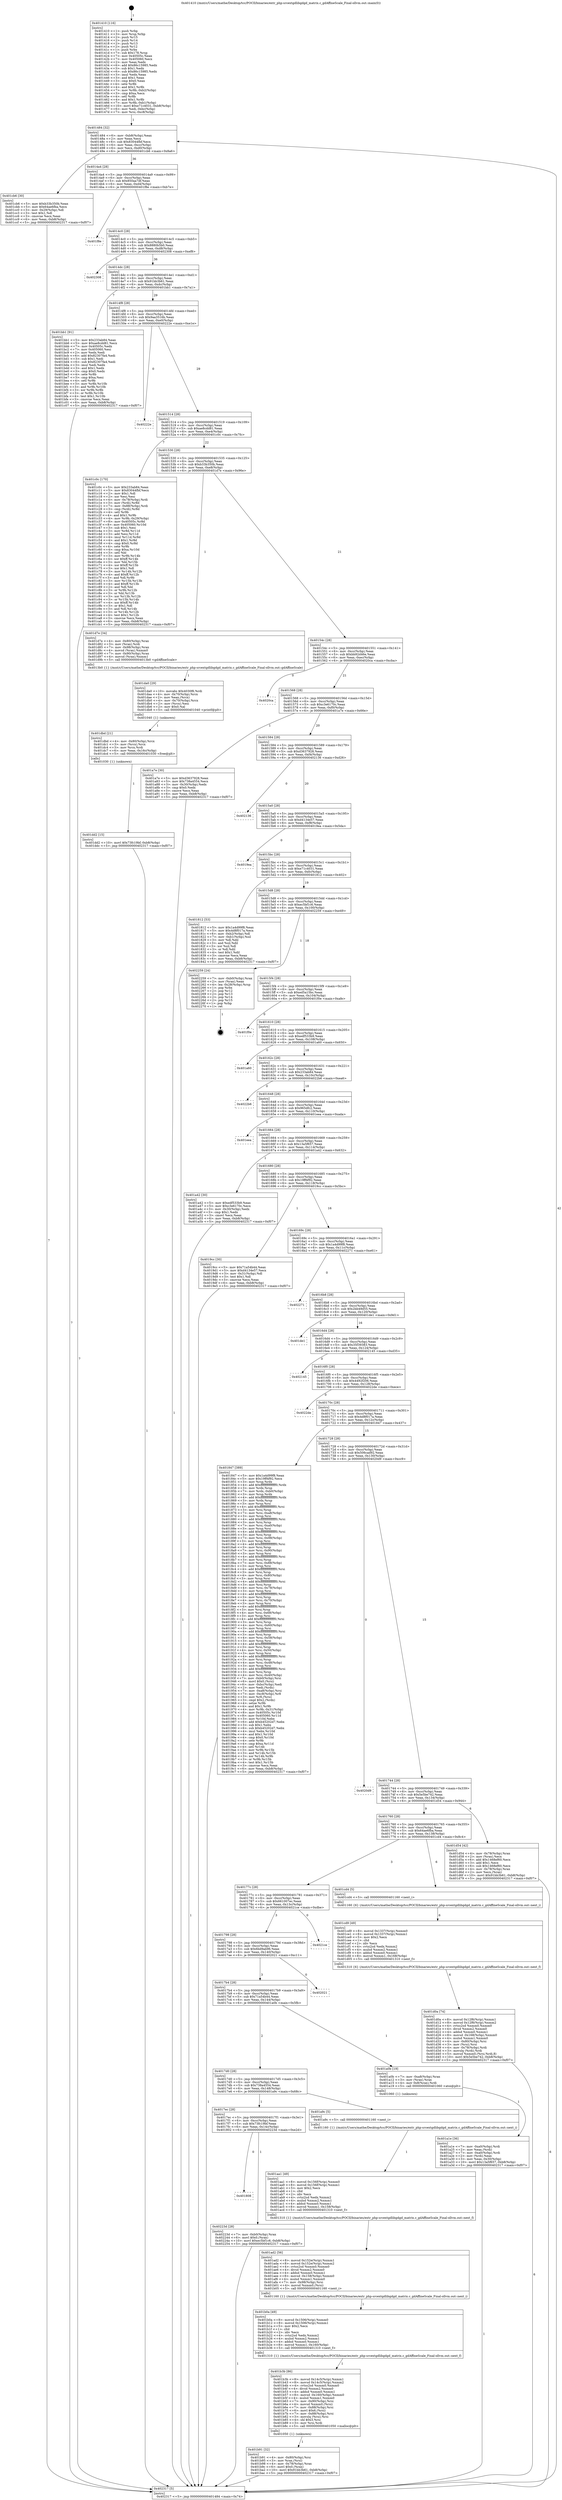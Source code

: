 digraph "0x401410" {
  label = "0x401410 (/mnt/c/Users/mathe/Desktop/tcc/POCII/binaries/extr_php-srcextgdlibgdgd_matrix.c_gdAffineScale_Final-ollvm.out::main(0))"
  labelloc = "t"
  node[shape=record]

  Entry [label="",width=0.3,height=0.3,shape=circle,fillcolor=black,style=filled]
  "0x401484" [label="{
     0x401484 [32]\l
     | [instrs]\l
     &nbsp;&nbsp;0x401484 \<+6\>: mov -0xb8(%rbp),%eax\l
     &nbsp;&nbsp;0x40148a \<+2\>: mov %eax,%ecx\l
     &nbsp;&nbsp;0x40148c \<+6\>: sub $0x83044fbf,%ecx\l
     &nbsp;&nbsp;0x401492 \<+6\>: mov %eax,-0xcc(%rbp)\l
     &nbsp;&nbsp;0x401498 \<+6\>: mov %ecx,-0xd0(%rbp)\l
     &nbsp;&nbsp;0x40149e \<+6\>: je 0000000000401cb6 \<main+0x8a6\>\l
  }"]
  "0x401cb6" [label="{
     0x401cb6 [30]\l
     | [instrs]\l
     &nbsp;&nbsp;0x401cb6 \<+5\>: mov $0xb33b350b,%eax\l
     &nbsp;&nbsp;0x401cbb \<+5\>: mov $0x64ae6fba,%ecx\l
     &nbsp;&nbsp;0x401cc0 \<+3\>: mov -0x29(%rbp),%dl\l
     &nbsp;&nbsp;0x401cc3 \<+3\>: test $0x1,%dl\l
     &nbsp;&nbsp;0x401cc6 \<+3\>: cmovne %ecx,%eax\l
     &nbsp;&nbsp;0x401cc9 \<+6\>: mov %eax,-0xb8(%rbp)\l
     &nbsp;&nbsp;0x401ccf \<+5\>: jmp 0000000000402317 \<main+0xf07\>\l
  }"]
  "0x4014a4" [label="{
     0x4014a4 [28]\l
     | [instrs]\l
     &nbsp;&nbsp;0x4014a4 \<+5\>: jmp 00000000004014a9 \<main+0x99\>\l
     &nbsp;&nbsp;0x4014a9 \<+6\>: mov -0xcc(%rbp),%eax\l
     &nbsp;&nbsp;0x4014af \<+5\>: sub $0x850aa7df,%eax\l
     &nbsp;&nbsp;0x4014b4 \<+6\>: mov %eax,-0xd4(%rbp)\l
     &nbsp;&nbsp;0x4014ba \<+6\>: je 0000000000401f8e \<main+0xb7e\>\l
  }"]
  Exit [label="",width=0.3,height=0.3,shape=circle,fillcolor=black,style=filled,peripheries=2]
  "0x401f8e" [label="{
     0x401f8e\l
  }", style=dashed]
  "0x4014c0" [label="{
     0x4014c0 [28]\l
     | [instrs]\l
     &nbsp;&nbsp;0x4014c0 \<+5\>: jmp 00000000004014c5 \<main+0xb5\>\l
     &nbsp;&nbsp;0x4014c5 \<+6\>: mov -0xcc(%rbp),%eax\l
     &nbsp;&nbsp;0x4014cb \<+5\>: sub $0x8880b5b0,%eax\l
     &nbsp;&nbsp;0x4014d0 \<+6\>: mov %eax,-0xd8(%rbp)\l
     &nbsp;&nbsp;0x4014d6 \<+6\>: je 0000000000402308 \<main+0xef8\>\l
  }"]
  "0x401808" [label="{
     0x401808\l
  }", style=dashed]
  "0x402308" [label="{
     0x402308\l
  }", style=dashed]
  "0x4014dc" [label="{
     0x4014dc [28]\l
     | [instrs]\l
     &nbsp;&nbsp;0x4014dc \<+5\>: jmp 00000000004014e1 \<main+0xd1\>\l
     &nbsp;&nbsp;0x4014e1 \<+6\>: mov -0xcc(%rbp),%eax\l
     &nbsp;&nbsp;0x4014e7 \<+5\>: sub $0x91bb3b61,%eax\l
     &nbsp;&nbsp;0x4014ec \<+6\>: mov %eax,-0xdc(%rbp)\l
     &nbsp;&nbsp;0x4014f2 \<+6\>: je 0000000000401bb1 \<main+0x7a1\>\l
  }"]
  "0x40223d" [label="{
     0x40223d [28]\l
     | [instrs]\l
     &nbsp;&nbsp;0x40223d \<+7\>: mov -0xb0(%rbp),%rax\l
     &nbsp;&nbsp;0x402244 \<+6\>: movl $0x0,(%rax)\l
     &nbsp;&nbsp;0x40224a \<+10\>: movl $0xec5bf1c6,-0xb8(%rbp)\l
     &nbsp;&nbsp;0x402254 \<+5\>: jmp 0000000000402317 \<main+0xf07\>\l
  }"]
  "0x401bb1" [label="{
     0x401bb1 [91]\l
     | [instrs]\l
     &nbsp;&nbsp;0x401bb1 \<+5\>: mov $0x233ab84,%eax\l
     &nbsp;&nbsp;0x401bb6 \<+5\>: mov $0xae8cdd81,%ecx\l
     &nbsp;&nbsp;0x401bbb \<+7\>: mov 0x40505c,%edx\l
     &nbsp;&nbsp;0x401bc2 \<+7\>: mov 0x405060,%esi\l
     &nbsp;&nbsp;0x401bc9 \<+2\>: mov %edx,%edi\l
     &nbsp;&nbsp;0x401bcb \<+6\>: add $0x82307fa4,%edi\l
     &nbsp;&nbsp;0x401bd1 \<+3\>: sub $0x1,%edi\l
     &nbsp;&nbsp;0x401bd4 \<+6\>: sub $0x82307fa4,%edi\l
     &nbsp;&nbsp;0x401bda \<+3\>: imul %edi,%edx\l
     &nbsp;&nbsp;0x401bdd \<+3\>: and $0x1,%edx\l
     &nbsp;&nbsp;0x401be0 \<+3\>: cmp $0x0,%edx\l
     &nbsp;&nbsp;0x401be3 \<+4\>: sete %r8b\l
     &nbsp;&nbsp;0x401be7 \<+3\>: cmp $0xa,%esi\l
     &nbsp;&nbsp;0x401bea \<+4\>: setl %r9b\l
     &nbsp;&nbsp;0x401bee \<+3\>: mov %r8b,%r10b\l
     &nbsp;&nbsp;0x401bf1 \<+3\>: and %r9b,%r10b\l
     &nbsp;&nbsp;0x401bf4 \<+3\>: xor %r9b,%r8b\l
     &nbsp;&nbsp;0x401bf7 \<+3\>: or %r8b,%r10b\l
     &nbsp;&nbsp;0x401bfa \<+4\>: test $0x1,%r10b\l
     &nbsp;&nbsp;0x401bfe \<+3\>: cmovne %ecx,%eax\l
     &nbsp;&nbsp;0x401c01 \<+6\>: mov %eax,-0xb8(%rbp)\l
     &nbsp;&nbsp;0x401c07 \<+5\>: jmp 0000000000402317 \<main+0xf07\>\l
  }"]
  "0x4014f8" [label="{
     0x4014f8 [28]\l
     | [instrs]\l
     &nbsp;&nbsp;0x4014f8 \<+5\>: jmp 00000000004014fd \<main+0xed\>\l
     &nbsp;&nbsp;0x4014fd \<+6\>: mov -0xcc(%rbp),%eax\l
     &nbsp;&nbsp;0x401503 \<+5\>: sub $0x9aa3516b,%eax\l
     &nbsp;&nbsp;0x401508 \<+6\>: mov %eax,-0xe0(%rbp)\l
     &nbsp;&nbsp;0x40150e \<+6\>: je 000000000040222e \<main+0xe1e\>\l
  }"]
  "0x401dd2" [label="{
     0x401dd2 [15]\l
     | [instrs]\l
     &nbsp;&nbsp;0x401dd2 \<+10\>: movl $0x73fc19bf,-0xb8(%rbp)\l
     &nbsp;&nbsp;0x401ddc \<+5\>: jmp 0000000000402317 \<main+0xf07\>\l
  }"]
  "0x40222e" [label="{
     0x40222e\l
  }", style=dashed]
  "0x401514" [label="{
     0x401514 [28]\l
     | [instrs]\l
     &nbsp;&nbsp;0x401514 \<+5\>: jmp 0000000000401519 \<main+0x109\>\l
     &nbsp;&nbsp;0x401519 \<+6\>: mov -0xcc(%rbp),%eax\l
     &nbsp;&nbsp;0x40151f \<+5\>: sub $0xae8cdd81,%eax\l
     &nbsp;&nbsp;0x401524 \<+6\>: mov %eax,-0xe4(%rbp)\l
     &nbsp;&nbsp;0x40152a \<+6\>: je 0000000000401c0c \<main+0x7fc\>\l
  }"]
  "0x401dbd" [label="{
     0x401dbd [21]\l
     | [instrs]\l
     &nbsp;&nbsp;0x401dbd \<+4\>: mov -0x80(%rbp),%rcx\l
     &nbsp;&nbsp;0x401dc1 \<+3\>: mov (%rcx),%rcx\l
     &nbsp;&nbsp;0x401dc4 \<+3\>: mov %rcx,%rdi\l
     &nbsp;&nbsp;0x401dc7 \<+6\>: mov %eax,-0x16c(%rbp)\l
     &nbsp;&nbsp;0x401dcd \<+5\>: call 0000000000401030 \<free@plt\>\l
     | [calls]\l
     &nbsp;&nbsp;0x401030 \{1\} (unknown)\l
  }"]
  "0x401c0c" [label="{
     0x401c0c [170]\l
     | [instrs]\l
     &nbsp;&nbsp;0x401c0c \<+5\>: mov $0x233ab84,%eax\l
     &nbsp;&nbsp;0x401c11 \<+5\>: mov $0x83044fbf,%ecx\l
     &nbsp;&nbsp;0x401c16 \<+2\>: mov $0x1,%dl\l
     &nbsp;&nbsp;0x401c18 \<+2\>: xor %esi,%esi\l
     &nbsp;&nbsp;0x401c1a \<+4\>: mov -0x78(%rbp),%rdi\l
     &nbsp;&nbsp;0x401c1e \<+3\>: mov (%rdi),%r8d\l
     &nbsp;&nbsp;0x401c21 \<+7\>: mov -0x88(%rbp),%rdi\l
     &nbsp;&nbsp;0x401c28 \<+3\>: cmp (%rdi),%r8d\l
     &nbsp;&nbsp;0x401c2b \<+4\>: setl %r9b\l
     &nbsp;&nbsp;0x401c2f \<+4\>: and $0x1,%r9b\l
     &nbsp;&nbsp;0x401c33 \<+4\>: mov %r9b,-0x29(%rbp)\l
     &nbsp;&nbsp;0x401c37 \<+8\>: mov 0x40505c,%r8d\l
     &nbsp;&nbsp;0x401c3f \<+8\>: mov 0x405060,%r10d\l
     &nbsp;&nbsp;0x401c47 \<+3\>: sub $0x1,%esi\l
     &nbsp;&nbsp;0x401c4a \<+3\>: mov %r8d,%r11d\l
     &nbsp;&nbsp;0x401c4d \<+3\>: add %esi,%r11d\l
     &nbsp;&nbsp;0x401c50 \<+4\>: imul %r11d,%r8d\l
     &nbsp;&nbsp;0x401c54 \<+4\>: and $0x1,%r8d\l
     &nbsp;&nbsp;0x401c58 \<+4\>: cmp $0x0,%r8d\l
     &nbsp;&nbsp;0x401c5c \<+4\>: sete %r9b\l
     &nbsp;&nbsp;0x401c60 \<+4\>: cmp $0xa,%r10d\l
     &nbsp;&nbsp;0x401c64 \<+3\>: setl %bl\l
     &nbsp;&nbsp;0x401c67 \<+3\>: mov %r9b,%r14b\l
     &nbsp;&nbsp;0x401c6a \<+4\>: xor $0xff,%r14b\l
     &nbsp;&nbsp;0x401c6e \<+3\>: mov %bl,%r15b\l
     &nbsp;&nbsp;0x401c71 \<+4\>: xor $0xff,%r15b\l
     &nbsp;&nbsp;0x401c75 \<+3\>: xor $0x1,%dl\l
     &nbsp;&nbsp;0x401c78 \<+3\>: mov %r14b,%r12b\l
     &nbsp;&nbsp;0x401c7b \<+4\>: and $0xff,%r12b\l
     &nbsp;&nbsp;0x401c7f \<+3\>: and %dl,%r9b\l
     &nbsp;&nbsp;0x401c82 \<+3\>: mov %r15b,%r13b\l
     &nbsp;&nbsp;0x401c85 \<+4\>: and $0xff,%r13b\l
     &nbsp;&nbsp;0x401c89 \<+2\>: and %dl,%bl\l
     &nbsp;&nbsp;0x401c8b \<+3\>: or %r9b,%r12b\l
     &nbsp;&nbsp;0x401c8e \<+3\>: or %bl,%r13b\l
     &nbsp;&nbsp;0x401c91 \<+3\>: xor %r13b,%r12b\l
     &nbsp;&nbsp;0x401c94 \<+3\>: or %r15b,%r14b\l
     &nbsp;&nbsp;0x401c97 \<+4\>: xor $0xff,%r14b\l
     &nbsp;&nbsp;0x401c9b \<+3\>: or $0x1,%dl\l
     &nbsp;&nbsp;0x401c9e \<+3\>: and %dl,%r14b\l
     &nbsp;&nbsp;0x401ca1 \<+3\>: or %r14b,%r12b\l
     &nbsp;&nbsp;0x401ca4 \<+4\>: test $0x1,%r12b\l
     &nbsp;&nbsp;0x401ca8 \<+3\>: cmovne %ecx,%eax\l
     &nbsp;&nbsp;0x401cab \<+6\>: mov %eax,-0xb8(%rbp)\l
     &nbsp;&nbsp;0x401cb1 \<+5\>: jmp 0000000000402317 \<main+0xf07\>\l
  }"]
  "0x401530" [label="{
     0x401530 [28]\l
     | [instrs]\l
     &nbsp;&nbsp;0x401530 \<+5\>: jmp 0000000000401535 \<main+0x125\>\l
     &nbsp;&nbsp;0x401535 \<+6\>: mov -0xcc(%rbp),%eax\l
     &nbsp;&nbsp;0x40153b \<+5\>: sub $0xb33b350b,%eax\l
     &nbsp;&nbsp;0x401540 \<+6\>: mov %eax,-0xe8(%rbp)\l
     &nbsp;&nbsp;0x401546 \<+6\>: je 0000000000401d7e \<main+0x96e\>\l
  }"]
  "0x401da0" [label="{
     0x401da0 [29]\l
     | [instrs]\l
     &nbsp;&nbsp;0x401da0 \<+10\>: movabs $0x4030f6,%rdi\l
     &nbsp;&nbsp;0x401daa \<+4\>: mov -0x70(%rbp),%rcx\l
     &nbsp;&nbsp;0x401dae \<+2\>: mov %eax,(%rcx)\l
     &nbsp;&nbsp;0x401db0 \<+4\>: mov -0x70(%rbp),%rcx\l
     &nbsp;&nbsp;0x401db4 \<+2\>: mov (%rcx),%esi\l
     &nbsp;&nbsp;0x401db6 \<+2\>: mov $0x0,%al\l
     &nbsp;&nbsp;0x401db8 \<+5\>: call 0000000000401040 \<printf@plt\>\l
     | [calls]\l
     &nbsp;&nbsp;0x401040 \{1\} (unknown)\l
  }"]
  "0x401d7e" [label="{
     0x401d7e [34]\l
     | [instrs]\l
     &nbsp;&nbsp;0x401d7e \<+4\>: mov -0x80(%rbp),%rax\l
     &nbsp;&nbsp;0x401d82 \<+3\>: mov (%rax),%rdi\l
     &nbsp;&nbsp;0x401d85 \<+7\>: mov -0x98(%rbp),%rax\l
     &nbsp;&nbsp;0x401d8c \<+4\>: movsd (%rax),%xmm0\l
     &nbsp;&nbsp;0x401d90 \<+7\>: mov -0x90(%rbp),%rax\l
     &nbsp;&nbsp;0x401d97 \<+4\>: movsd (%rax),%xmm1\l
     &nbsp;&nbsp;0x401d9b \<+5\>: call 00000000004013b0 \<gdAffineScale\>\l
     | [calls]\l
     &nbsp;&nbsp;0x4013b0 \{1\} (/mnt/c/Users/mathe/Desktop/tcc/POCII/binaries/extr_php-srcextgdlibgdgd_matrix.c_gdAffineScale_Final-ollvm.out::gdAffineScale)\l
  }"]
  "0x40154c" [label="{
     0x40154c [28]\l
     | [instrs]\l
     &nbsp;&nbsp;0x40154c \<+5\>: jmp 0000000000401551 \<main+0x141\>\l
     &nbsp;&nbsp;0x401551 \<+6\>: mov -0xcc(%rbp),%eax\l
     &nbsp;&nbsp;0x401557 \<+5\>: sub $0xbb92d46e,%eax\l
     &nbsp;&nbsp;0x40155c \<+6\>: mov %eax,-0xec(%rbp)\l
     &nbsp;&nbsp;0x401562 \<+6\>: je 00000000004020ca \<main+0xcba\>\l
  }"]
  "0x401d0a" [label="{
     0x401d0a [74]\l
     | [instrs]\l
     &nbsp;&nbsp;0x401d0a \<+8\>: movsd 0x12f6(%rip),%xmm1\l
     &nbsp;&nbsp;0x401d12 \<+8\>: movsd 0x12f6(%rip),%xmm2\l
     &nbsp;&nbsp;0x401d1a \<+4\>: cvtss2sd %xmm0,%xmm0\l
     &nbsp;&nbsp;0x401d1e \<+4\>: divsd %xmm2,%xmm0\l
     &nbsp;&nbsp;0x401d22 \<+4\>: addsd %xmm0,%xmm1\l
     &nbsp;&nbsp;0x401d26 \<+8\>: movsd -0x168(%rbp),%xmm0\l
     &nbsp;&nbsp;0x401d2e \<+4\>: mulsd %xmm1,%xmm0\l
     &nbsp;&nbsp;0x401d32 \<+4\>: mov -0x80(%rbp),%rsi\l
     &nbsp;&nbsp;0x401d36 \<+3\>: mov (%rsi),%rsi\l
     &nbsp;&nbsp;0x401d39 \<+4\>: mov -0x78(%rbp),%rdi\l
     &nbsp;&nbsp;0x401d3d \<+3\>: movslq (%rdi),%rdi\l
     &nbsp;&nbsp;0x401d40 \<+5\>: movsd %xmm0,(%rsi,%rdi,8)\l
     &nbsp;&nbsp;0x401d45 \<+10\>: movl $0x5e5be742,-0xb8(%rbp)\l
     &nbsp;&nbsp;0x401d4f \<+5\>: jmp 0000000000402317 \<main+0xf07\>\l
  }"]
  "0x4020ca" [label="{
     0x4020ca\l
  }", style=dashed]
  "0x401568" [label="{
     0x401568 [28]\l
     | [instrs]\l
     &nbsp;&nbsp;0x401568 \<+5\>: jmp 000000000040156d \<main+0x15d\>\l
     &nbsp;&nbsp;0x40156d \<+6\>: mov -0xcc(%rbp),%eax\l
     &nbsp;&nbsp;0x401573 \<+5\>: sub $0xc3e6170c,%eax\l
     &nbsp;&nbsp;0x401578 \<+6\>: mov %eax,-0xf0(%rbp)\l
     &nbsp;&nbsp;0x40157e \<+6\>: je 0000000000401a7e \<main+0x66e\>\l
  }"]
  "0x401cd9" [label="{
     0x401cd9 [49]\l
     | [instrs]\l
     &nbsp;&nbsp;0x401cd9 \<+8\>: movsd 0x1337(%rip),%xmm0\l
     &nbsp;&nbsp;0x401ce1 \<+8\>: movsd 0x1337(%rip),%xmm1\l
     &nbsp;&nbsp;0x401ce9 \<+5\>: mov $0x2,%ecx\l
     &nbsp;&nbsp;0x401cee \<+1\>: cltd\l
     &nbsp;&nbsp;0x401cef \<+2\>: idiv %ecx\l
     &nbsp;&nbsp;0x401cf1 \<+4\>: cvtsi2sd %edx,%xmm2\l
     &nbsp;&nbsp;0x401cf5 \<+4\>: mulsd %xmm2,%xmm1\l
     &nbsp;&nbsp;0x401cf9 \<+4\>: addsd %xmm0,%xmm1\l
     &nbsp;&nbsp;0x401cfd \<+8\>: movsd %xmm1,-0x168(%rbp)\l
     &nbsp;&nbsp;0x401d05 \<+5\>: call 0000000000401310 \<next_f\>\l
     | [calls]\l
     &nbsp;&nbsp;0x401310 \{6\} (/mnt/c/Users/mathe/Desktop/tcc/POCII/binaries/extr_php-srcextgdlibgdgd_matrix.c_gdAffineScale_Final-ollvm.out::next_f)\l
  }"]
  "0x401a7e" [label="{
     0x401a7e [30]\l
     | [instrs]\l
     &nbsp;&nbsp;0x401a7e \<+5\>: mov $0xd3637928,%eax\l
     &nbsp;&nbsp;0x401a83 \<+5\>: mov $0x738a4554,%ecx\l
     &nbsp;&nbsp;0x401a88 \<+3\>: mov -0x30(%rbp),%edx\l
     &nbsp;&nbsp;0x401a8b \<+3\>: cmp $0x0,%edx\l
     &nbsp;&nbsp;0x401a8e \<+3\>: cmove %ecx,%eax\l
     &nbsp;&nbsp;0x401a91 \<+6\>: mov %eax,-0xb8(%rbp)\l
     &nbsp;&nbsp;0x401a97 \<+5\>: jmp 0000000000402317 \<main+0xf07\>\l
  }"]
  "0x401584" [label="{
     0x401584 [28]\l
     | [instrs]\l
     &nbsp;&nbsp;0x401584 \<+5\>: jmp 0000000000401589 \<main+0x179\>\l
     &nbsp;&nbsp;0x401589 \<+6\>: mov -0xcc(%rbp),%eax\l
     &nbsp;&nbsp;0x40158f \<+5\>: sub $0xd3637928,%eax\l
     &nbsp;&nbsp;0x401594 \<+6\>: mov %eax,-0xf4(%rbp)\l
     &nbsp;&nbsp;0x40159a \<+6\>: je 0000000000402136 \<main+0xd26\>\l
  }"]
  "0x401b91" [label="{
     0x401b91 [32]\l
     | [instrs]\l
     &nbsp;&nbsp;0x401b91 \<+4\>: mov -0x80(%rbp),%rsi\l
     &nbsp;&nbsp;0x401b95 \<+3\>: mov %rax,(%rsi)\l
     &nbsp;&nbsp;0x401b98 \<+4\>: mov -0x78(%rbp),%rax\l
     &nbsp;&nbsp;0x401b9c \<+6\>: movl $0x0,(%rax)\l
     &nbsp;&nbsp;0x401ba2 \<+10\>: movl $0x91bb3b61,-0xb8(%rbp)\l
     &nbsp;&nbsp;0x401bac \<+5\>: jmp 0000000000402317 \<main+0xf07\>\l
  }"]
  "0x402136" [label="{
     0x402136\l
  }", style=dashed]
  "0x4015a0" [label="{
     0x4015a0 [28]\l
     | [instrs]\l
     &nbsp;&nbsp;0x4015a0 \<+5\>: jmp 00000000004015a5 \<main+0x195\>\l
     &nbsp;&nbsp;0x4015a5 \<+6\>: mov -0xcc(%rbp),%eax\l
     &nbsp;&nbsp;0x4015ab \<+5\>: sub $0xd4134e57,%eax\l
     &nbsp;&nbsp;0x4015b0 \<+6\>: mov %eax,-0xf8(%rbp)\l
     &nbsp;&nbsp;0x4015b6 \<+6\>: je 00000000004019ea \<main+0x5da\>\l
  }"]
  "0x401b3b" [label="{
     0x401b3b [86]\l
     | [instrs]\l
     &nbsp;&nbsp;0x401b3b \<+8\>: movsd 0x14c5(%rip),%xmm1\l
     &nbsp;&nbsp;0x401b43 \<+8\>: movsd 0x14c5(%rip),%xmm2\l
     &nbsp;&nbsp;0x401b4b \<+4\>: cvtss2sd %xmm0,%xmm0\l
     &nbsp;&nbsp;0x401b4f \<+4\>: divsd %xmm2,%xmm0\l
     &nbsp;&nbsp;0x401b53 \<+4\>: addsd %xmm0,%xmm1\l
     &nbsp;&nbsp;0x401b57 \<+8\>: movsd -0x160(%rbp),%xmm0\l
     &nbsp;&nbsp;0x401b5f \<+4\>: mulsd %xmm1,%xmm0\l
     &nbsp;&nbsp;0x401b63 \<+7\>: mov -0x90(%rbp),%rsi\l
     &nbsp;&nbsp;0x401b6a \<+4\>: movsd %xmm0,(%rsi)\l
     &nbsp;&nbsp;0x401b6e \<+7\>: mov -0x88(%rbp),%rsi\l
     &nbsp;&nbsp;0x401b75 \<+6\>: movl $0x6,(%rsi)\l
     &nbsp;&nbsp;0x401b7b \<+7\>: mov -0x88(%rbp),%rsi\l
     &nbsp;&nbsp;0x401b82 \<+3\>: movslq (%rsi),%rsi\l
     &nbsp;&nbsp;0x401b85 \<+4\>: shl $0x3,%rsi\l
     &nbsp;&nbsp;0x401b89 \<+3\>: mov %rsi,%rdi\l
     &nbsp;&nbsp;0x401b8c \<+5\>: call 0000000000401050 \<malloc@plt\>\l
     | [calls]\l
     &nbsp;&nbsp;0x401050 \{1\} (unknown)\l
  }"]
  "0x4019ea" [label="{
     0x4019ea\l
  }", style=dashed]
  "0x4015bc" [label="{
     0x4015bc [28]\l
     | [instrs]\l
     &nbsp;&nbsp;0x4015bc \<+5\>: jmp 00000000004015c1 \<main+0x1b1\>\l
     &nbsp;&nbsp;0x4015c1 \<+6\>: mov -0xcc(%rbp),%eax\l
     &nbsp;&nbsp;0x4015c7 \<+5\>: sub $0xe71c4031,%eax\l
     &nbsp;&nbsp;0x4015cc \<+6\>: mov %eax,-0xfc(%rbp)\l
     &nbsp;&nbsp;0x4015d2 \<+6\>: je 0000000000401812 \<main+0x402\>\l
  }"]
  "0x401b0a" [label="{
     0x401b0a [49]\l
     | [instrs]\l
     &nbsp;&nbsp;0x401b0a \<+8\>: movsd 0x1506(%rip),%xmm0\l
     &nbsp;&nbsp;0x401b12 \<+8\>: movsd 0x1506(%rip),%xmm1\l
     &nbsp;&nbsp;0x401b1a \<+5\>: mov $0x2,%ecx\l
     &nbsp;&nbsp;0x401b1f \<+1\>: cltd\l
     &nbsp;&nbsp;0x401b20 \<+2\>: idiv %ecx\l
     &nbsp;&nbsp;0x401b22 \<+4\>: cvtsi2sd %edx,%xmm2\l
     &nbsp;&nbsp;0x401b26 \<+4\>: mulsd %xmm2,%xmm1\l
     &nbsp;&nbsp;0x401b2a \<+4\>: addsd %xmm0,%xmm1\l
     &nbsp;&nbsp;0x401b2e \<+8\>: movsd %xmm1,-0x160(%rbp)\l
     &nbsp;&nbsp;0x401b36 \<+5\>: call 0000000000401310 \<next_f\>\l
     | [calls]\l
     &nbsp;&nbsp;0x401310 \{1\} (/mnt/c/Users/mathe/Desktop/tcc/POCII/binaries/extr_php-srcextgdlibgdgd_matrix.c_gdAffineScale_Final-ollvm.out::next_f)\l
  }"]
  "0x401812" [label="{
     0x401812 [53]\l
     | [instrs]\l
     &nbsp;&nbsp;0x401812 \<+5\>: mov $0x1a4d99f8,%eax\l
     &nbsp;&nbsp;0x401817 \<+5\>: mov $0x4d8f017a,%ecx\l
     &nbsp;&nbsp;0x40181c \<+6\>: mov -0xb2(%rbp),%dl\l
     &nbsp;&nbsp;0x401822 \<+7\>: mov -0xb1(%rbp),%sil\l
     &nbsp;&nbsp;0x401829 \<+3\>: mov %dl,%dil\l
     &nbsp;&nbsp;0x40182c \<+3\>: and %sil,%dil\l
     &nbsp;&nbsp;0x40182f \<+3\>: xor %sil,%dl\l
     &nbsp;&nbsp;0x401832 \<+3\>: or %dl,%dil\l
     &nbsp;&nbsp;0x401835 \<+4\>: test $0x1,%dil\l
     &nbsp;&nbsp;0x401839 \<+3\>: cmovne %ecx,%eax\l
     &nbsp;&nbsp;0x40183c \<+6\>: mov %eax,-0xb8(%rbp)\l
     &nbsp;&nbsp;0x401842 \<+5\>: jmp 0000000000402317 \<main+0xf07\>\l
  }"]
  "0x4015d8" [label="{
     0x4015d8 [28]\l
     | [instrs]\l
     &nbsp;&nbsp;0x4015d8 \<+5\>: jmp 00000000004015dd \<main+0x1cd\>\l
     &nbsp;&nbsp;0x4015dd \<+6\>: mov -0xcc(%rbp),%eax\l
     &nbsp;&nbsp;0x4015e3 \<+5\>: sub $0xec5bf1c6,%eax\l
     &nbsp;&nbsp;0x4015e8 \<+6\>: mov %eax,-0x100(%rbp)\l
     &nbsp;&nbsp;0x4015ee \<+6\>: je 0000000000402259 \<main+0xe49\>\l
  }"]
  "0x402317" [label="{
     0x402317 [5]\l
     | [instrs]\l
     &nbsp;&nbsp;0x402317 \<+5\>: jmp 0000000000401484 \<main+0x74\>\l
  }"]
  "0x401410" [label="{
     0x401410 [116]\l
     | [instrs]\l
     &nbsp;&nbsp;0x401410 \<+1\>: push %rbp\l
     &nbsp;&nbsp;0x401411 \<+3\>: mov %rsp,%rbp\l
     &nbsp;&nbsp;0x401414 \<+2\>: push %r15\l
     &nbsp;&nbsp;0x401416 \<+2\>: push %r14\l
     &nbsp;&nbsp;0x401418 \<+2\>: push %r13\l
     &nbsp;&nbsp;0x40141a \<+2\>: push %r12\l
     &nbsp;&nbsp;0x40141c \<+1\>: push %rbx\l
     &nbsp;&nbsp;0x40141d \<+7\>: sub $0x178,%rsp\l
     &nbsp;&nbsp;0x401424 \<+7\>: mov 0x40505c,%eax\l
     &nbsp;&nbsp;0x40142b \<+7\>: mov 0x405060,%ecx\l
     &nbsp;&nbsp;0x401432 \<+2\>: mov %eax,%edx\l
     &nbsp;&nbsp;0x401434 \<+6\>: add $0x86c15985,%edx\l
     &nbsp;&nbsp;0x40143a \<+3\>: sub $0x1,%edx\l
     &nbsp;&nbsp;0x40143d \<+6\>: sub $0x86c15985,%edx\l
     &nbsp;&nbsp;0x401443 \<+3\>: imul %edx,%eax\l
     &nbsp;&nbsp;0x401446 \<+3\>: and $0x1,%eax\l
     &nbsp;&nbsp;0x401449 \<+3\>: cmp $0x0,%eax\l
     &nbsp;&nbsp;0x40144c \<+4\>: sete %r8b\l
     &nbsp;&nbsp;0x401450 \<+4\>: and $0x1,%r8b\l
     &nbsp;&nbsp;0x401454 \<+7\>: mov %r8b,-0xb2(%rbp)\l
     &nbsp;&nbsp;0x40145b \<+3\>: cmp $0xa,%ecx\l
     &nbsp;&nbsp;0x40145e \<+4\>: setl %r8b\l
     &nbsp;&nbsp;0x401462 \<+4\>: and $0x1,%r8b\l
     &nbsp;&nbsp;0x401466 \<+7\>: mov %r8b,-0xb1(%rbp)\l
     &nbsp;&nbsp;0x40146d \<+10\>: movl $0xe71c4031,-0xb8(%rbp)\l
     &nbsp;&nbsp;0x401477 \<+6\>: mov %edi,-0xbc(%rbp)\l
     &nbsp;&nbsp;0x40147d \<+7\>: mov %rsi,-0xc8(%rbp)\l
  }"]
  "0x401ad2" [label="{
     0x401ad2 [56]\l
     | [instrs]\l
     &nbsp;&nbsp;0x401ad2 \<+8\>: movsd 0x152e(%rip),%xmm1\l
     &nbsp;&nbsp;0x401ada \<+8\>: movsd 0x152e(%rip),%xmm2\l
     &nbsp;&nbsp;0x401ae2 \<+4\>: cvtss2sd %xmm0,%xmm0\l
     &nbsp;&nbsp;0x401ae6 \<+4\>: divsd %xmm2,%xmm0\l
     &nbsp;&nbsp;0x401aea \<+4\>: addsd %xmm0,%xmm1\l
     &nbsp;&nbsp;0x401aee \<+8\>: movsd -0x158(%rbp),%xmm0\l
     &nbsp;&nbsp;0x401af6 \<+4\>: mulsd %xmm1,%xmm0\l
     &nbsp;&nbsp;0x401afa \<+7\>: mov -0x98(%rbp),%rsi\l
     &nbsp;&nbsp;0x401b01 \<+4\>: movsd %xmm0,(%rsi)\l
     &nbsp;&nbsp;0x401b05 \<+5\>: call 0000000000401160 \<next_i\>\l
     | [calls]\l
     &nbsp;&nbsp;0x401160 \{1\} (/mnt/c/Users/mathe/Desktop/tcc/POCII/binaries/extr_php-srcextgdlibgdgd_matrix.c_gdAffineScale_Final-ollvm.out::next_i)\l
  }"]
  "0x402259" [label="{
     0x402259 [24]\l
     | [instrs]\l
     &nbsp;&nbsp;0x402259 \<+7\>: mov -0xb0(%rbp),%rax\l
     &nbsp;&nbsp;0x402260 \<+2\>: mov (%rax),%eax\l
     &nbsp;&nbsp;0x402262 \<+4\>: lea -0x28(%rbp),%rsp\l
     &nbsp;&nbsp;0x402266 \<+1\>: pop %rbx\l
     &nbsp;&nbsp;0x402267 \<+2\>: pop %r12\l
     &nbsp;&nbsp;0x402269 \<+2\>: pop %r13\l
     &nbsp;&nbsp;0x40226b \<+2\>: pop %r14\l
     &nbsp;&nbsp;0x40226d \<+2\>: pop %r15\l
     &nbsp;&nbsp;0x40226f \<+1\>: pop %rbp\l
     &nbsp;&nbsp;0x402270 \<+1\>: ret\l
  }"]
  "0x4015f4" [label="{
     0x4015f4 [28]\l
     | [instrs]\l
     &nbsp;&nbsp;0x4015f4 \<+5\>: jmp 00000000004015f9 \<main+0x1e9\>\l
     &nbsp;&nbsp;0x4015f9 \<+6\>: mov -0xcc(%rbp),%eax\l
     &nbsp;&nbsp;0x4015ff \<+5\>: sub $0xed5a15bc,%eax\l
     &nbsp;&nbsp;0x401604 \<+6\>: mov %eax,-0x104(%rbp)\l
     &nbsp;&nbsp;0x40160a \<+6\>: je 0000000000401f0e \<main+0xafe\>\l
  }"]
  "0x401aa1" [label="{
     0x401aa1 [49]\l
     | [instrs]\l
     &nbsp;&nbsp;0x401aa1 \<+8\>: movsd 0x156f(%rip),%xmm0\l
     &nbsp;&nbsp;0x401aa9 \<+8\>: movsd 0x156f(%rip),%xmm1\l
     &nbsp;&nbsp;0x401ab1 \<+5\>: mov $0x2,%ecx\l
     &nbsp;&nbsp;0x401ab6 \<+1\>: cltd\l
     &nbsp;&nbsp;0x401ab7 \<+2\>: idiv %ecx\l
     &nbsp;&nbsp;0x401ab9 \<+4\>: cvtsi2sd %edx,%xmm2\l
     &nbsp;&nbsp;0x401abd \<+4\>: mulsd %xmm2,%xmm1\l
     &nbsp;&nbsp;0x401ac1 \<+4\>: addsd %xmm0,%xmm1\l
     &nbsp;&nbsp;0x401ac5 \<+8\>: movsd %xmm1,-0x158(%rbp)\l
     &nbsp;&nbsp;0x401acd \<+5\>: call 0000000000401310 \<next_f\>\l
     | [calls]\l
     &nbsp;&nbsp;0x401310 \{1\} (/mnt/c/Users/mathe/Desktop/tcc/POCII/binaries/extr_php-srcextgdlibgdgd_matrix.c_gdAffineScale_Final-ollvm.out::next_f)\l
  }"]
  "0x401f0e" [label="{
     0x401f0e\l
  }", style=dashed]
  "0x401610" [label="{
     0x401610 [28]\l
     | [instrs]\l
     &nbsp;&nbsp;0x401610 \<+5\>: jmp 0000000000401615 \<main+0x205\>\l
     &nbsp;&nbsp;0x401615 \<+6\>: mov -0xcc(%rbp),%eax\l
     &nbsp;&nbsp;0x40161b \<+5\>: sub $0xedf533b9,%eax\l
     &nbsp;&nbsp;0x401620 \<+6\>: mov %eax,-0x108(%rbp)\l
     &nbsp;&nbsp;0x401626 \<+6\>: je 0000000000401a60 \<main+0x650\>\l
  }"]
  "0x4017ec" [label="{
     0x4017ec [28]\l
     | [instrs]\l
     &nbsp;&nbsp;0x4017ec \<+5\>: jmp 00000000004017f1 \<main+0x3e1\>\l
     &nbsp;&nbsp;0x4017f1 \<+6\>: mov -0xcc(%rbp),%eax\l
     &nbsp;&nbsp;0x4017f7 \<+5\>: sub $0x73fc19bf,%eax\l
     &nbsp;&nbsp;0x4017fc \<+6\>: mov %eax,-0x14c(%rbp)\l
     &nbsp;&nbsp;0x401802 \<+6\>: je 000000000040223d \<main+0xe2d\>\l
  }"]
  "0x401a60" [label="{
     0x401a60\l
  }", style=dashed]
  "0x40162c" [label="{
     0x40162c [28]\l
     | [instrs]\l
     &nbsp;&nbsp;0x40162c \<+5\>: jmp 0000000000401631 \<main+0x221\>\l
     &nbsp;&nbsp;0x401631 \<+6\>: mov -0xcc(%rbp),%eax\l
     &nbsp;&nbsp;0x401637 \<+5\>: sub $0x233ab84,%eax\l
     &nbsp;&nbsp;0x40163c \<+6\>: mov %eax,-0x10c(%rbp)\l
     &nbsp;&nbsp;0x401642 \<+6\>: je 00000000004022b6 \<main+0xea6\>\l
  }"]
  "0x401a9c" [label="{
     0x401a9c [5]\l
     | [instrs]\l
     &nbsp;&nbsp;0x401a9c \<+5\>: call 0000000000401160 \<next_i\>\l
     | [calls]\l
     &nbsp;&nbsp;0x401160 \{1\} (/mnt/c/Users/mathe/Desktop/tcc/POCII/binaries/extr_php-srcextgdlibgdgd_matrix.c_gdAffineScale_Final-ollvm.out::next_i)\l
  }"]
  "0x4022b6" [label="{
     0x4022b6\l
  }", style=dashed]
  "0x401648" [label="{
     0x401648 [28]\l
     | [instrs]\l
     &nbsp;&nbsp;0x401648 \<+5\>: jmp 000000000040164d \<main+0x23d\>\l
     &nbsp;&nbsp;0x40164d \<+6\>: mov -0xcc(%rbp),%eax\l
     &nbsp;&nbsp;0x401653 \<+5\>: sub $0x965dfc2,%eax\l
     &nbsp;&nbsp;0x401658 \<+6\>: mov %eax,-0x110(%rbp)\l
     &nbsp;&nbsp;0x40165e \<+6\>: je 0000000000401eea \<main+0xada\>\l
  }"]
  "0x401a1e" [label="{
     0x401a1e [36]\l
     | [instrs]\l
     &nbsp;&nbsp;0x401a1e \<+7\>: mov -0xa0(%rbp),%rdi\l
     &nbsp;&nbsp;0x401a25 \<+2\>: mov %eax,(%rdi)\l
     &nbsp;&nbsp;0x401a27 \<+7\>: mov -0xa0(%rbp),%rdi\l
     &nbsp;&nbsp;0x401a2e \<+2\>: mov (%rdi),%eax\l
     &nbsp;&nbsp;0x401a30 \<+3\>: mov %eax,-0x30(%rbp)\l
     &nbsp;&nbsp;0x401a33 \<+10\>: movl $0x13a5f657,-0xb8(%rbp)\l
     &nbsp;&nbsp;0x401a3d \<+5\>: jmp 0000000000402317 \<main+0xf07\>\l
  }"]
  "0x401eea" [label="{
     0x401eea\l
  }", style=dashed]
  "0x401664" [label="{
     0x401664 [28]\l
     | [instrs]\l
     &nbsp;&nbsp;0x401664 \<+5\>: jmp 0000000000401669 \<main+0x259\>\l
     &nbsp;&nbsp;0x401669 \<+6\>: mov -0xcc(%rbp),%eax\l
     &nbsp;&nbsp;0x40166f \<+5\>: sub $0x13a5f657,%eax\l
     &nbsp;&nbsp;0x401674 \<+6\>: mov %eax,-0x114(%rbp)\l
     &nbsp;&nbsp;0x40167a \<+6\>: je 0000000000401a42 \<main+0x632\>\l
  }"]
  "0x4017d0" [label="{
     0x4017d0 [28]\l
     | [instrs]\l
     &nbsp;&nbsp;0x4017d0 \<+5\>: jmp 00000000004017d5 \<main+0x3c5\>\l
     &nbsp;&nbsp;0x4017d5 \<+6\>: mov -0xcc(%rbp),%eax\l
     &nbsp;&nbsp;0x4017db \<+5\>: sub $0x738a4554,%eax\l
     &nbsp;&nbsp;0x4017e0 \<+6\>: mov %eax,-0x148(%rbp)\l
     &nbsp;&nbsp;0x4017e6 \<+6\>: je 0000000000401a9c \<main+0x68c\>\l
  }"]
  "0x401a42" [label="{
     0x401a42 [30]\l
     | [instrs]\l
     &nbsp;&nbsp;0x401a42 \<+5\>: mov $0xedf533b9,%eax\l
     &nbsp;&nbsp;0x401a47 \<+5\>: mov $0xc3e6170c,%ecx\l
     &nbsp;&nbsp;0x401a4c \<+3\>: mov -0x30(%rbp),%edx\l
     &nbsp;&nbsp;0x401a4f \<+3\>: cmp $0x1,%edx\l
     &nbsp;&nbsp;0x401a52 \<+3\>: cmovl %ecx,%eax\l
     &nbsp;&nbsp;0x401a55 \<+6\>: mov %eax,-0xb8(%rbp)\l
     &nbsp;&nbsp;0x401a5b \<+5\>: jmp 0000000000402317 \<main+0xf07\>\l
  }"]
  "0x401680" [label="{
     0x401680 [28]\l
     | [instrs]\l
     &nbsp;&nbsp;0x401680 \<+5\>: jmp 0000000000401685 \<main+0x275\>\l
     &nbsp;&nbsp;0x401685 \<+6\>: mov -0xcc(%rbp),%eax\l
     &nbsp;&nbsp;0x40168b \<+5\>: sub $0x19ff4f92,%eax\l
     &nbsp;&nbsp;0x401690 \<+6\>: mov %eax,-0x118(%rbp)\l
     &nbsp;&nbsp;0x401696 \<+6\>: je 00000000004019cc \<main+0x5bc\>\l
  }"]
  "0x401a0b" [label="{
     0x401a0b [19]\l
     | [instrs]\l
     &nbsp;&nbsp;0x401a0b \<+7\>: mov -0xa8(%rbp),%rax\l
     &nbsp;&nbsp;0x401a12 \<+3\>: mov (%rax),%rax\l
     &nbsp;&nbsp;0x401a15 \<+4\>: mov 0x8(%rax),%rdi\l
     &nbsp;&nbsp;0x401a19 \<+5\>: call 0000000000401060 \<atoi@plt\>\l
     | [calls]\l
     &nbsp;&nbsp;0x401060 \{1\} (unknown)\l
  }"]
  "0x4019cc" [label="{
     0x4019cc [30]\l
     | [instrs]\l
     &nbsp;&nbsp;0x4019cc \<+5\>: mov $0x71a54b44,%eax\l
     &nbsp;&nbsp;0x4019d1 \<+5\>: mov $0xd4134e57,%ecx\l
     &nbsp;&nbsp;0x4019d6 \<+3\>: mov -0x31(%rbp),%dl\l
     &nbsp;&nbsp;0x4019d9 \<+3\>: test $0x1,%dl\l
     &nbsp;&nbsp;0x4019dc \<+3\>: cmovne %ecx,%eax\l
     &nbsp;&nbsp;0x4019df \<+6\>: mov %eax,-0xb8(%rbp)\l
     &nbsp;&nbsp;0x4019e5 \<+5\>: jmp 0000000000402317 \<main+0xf07\>\l
  }"]
  "0x40169c" [label="{
     0x40169c [28]\l
     | [instrs]\l
     &nbsp;&nbsp;0x40169c \<+5\>: jmp 00000000004016a1 \<main+0x291\>\l
     &nbsp;&nbsp;0x4016a1 \<+6\>: mov -0xcc(%rbp),%eax\l
     &nbsp;&nbsp;0x4016a7 \<+5\>: sub $0x1a4d99f8,%eax\l
     &nbsp;&nbsp;0x4016ac \<+6\>: mov %eax,-0x11c(%rbp)\l
     &nbsp;&nbsp;0x4016b2 \<+6\>: je 0000000000402271 \<main+0xe61\>\l
  }"]
  "0x4017b4" [label="{
     0x4017b4 [28]\l
     | [instrs]\l
     &nbsp;&nbsp;0x4017b4 \<+5\>: jmp 00000000004017b9 \<main+0x3a9\>\l
     &nbsp;&nbsp;0x4017b9 \<+6\>: mov -0xcc(%rbp),%eax\l
     &nbsp;&nbsp;0x4017bf \<+5\>: sub $0x71a54b44,%eax\l
     &nbsp;&nbsp;0x4017c4 \<+6\>: mov %eax,-0x144(%rbp)\l
     &nbsp;&nbsp;0x4017ca \<+6\>: je 0000000000401a0b \<main+0x5fb\>\l
  }"]
  "0x402271" [label="{
     0x402271\l
  }", style=dashed]
  "0x4016b8" [label="{
     0x4016b8 [28]\l
     | [instrs]\l
     &nbsp;&nbsp;0x4016b8 \<+5\>: jmp 00000000004016bd \<main+0x2ad\>\l
     &nbsp;&nbsp;0x4016bd \<+6\>: mov -0xcc(%rbp),%eax\l
     &nbsp;&nbsp;0x4016c3 \<+5\>: sub $0x2bb49d55,%eax\l
     &nbsp;&nbsp;0x4016c8 \<+6\>: mov %eax,-0x120(%rbp)\l
     &nbsp;&nbsp;0x4016ce \<+6\>: je 0000000000401de1 \<main+0x9d1\>\l
  }"]
  "0x402021" [label="{
     0x402021\l
  }", style=dashed]
  "0x401de1" [label="{
     0x401de1\l
  }", style=dashed]
  "0x4016d4" [label="{
     0x4016d4 [28]\l
     | [instrs]\l
     &nbsp;&nbsp;0x4016d4 \<+5\>: jmp 00000000004016d9 \<main+0x2c9\>\l
     &nbsp;&nbsp;0x4016d9 \<+6\>: mov -0xcc(%rbp),%eax\l
     &nbsp;&nbsp;0x4016df \<+5\>: sub $0x35f39383,%eax\l
     &nbsp;&nbsp;0x4016e4 \<+6\>: mov %eax,-0x124(%rbp)\l
     &nbsp;&nbsp;0x4016ea \<+6\>: je 0000000000402145 \<main+0xd35\>\l
  }"]
  "0x401798" [label="{
     0x401798 [28]\l
     | [instrs]\l
     &nbsp;&nbsp;0x401798 \<+5\>: jmp 000000000040179d \<main+0x38d\>\l
     &nbsp;&nbsp;0x40179d \<+6\>: mov -0xcc(%rbp),%eax\l
     &nbsp;&nbsp;0x4017a3 \<+5\>: sub $0x6bd9ab96,%eax\l
     &nbsp;&nbsp;0x4017a8 \<+6\>: mov %eax,-0x140(%rbp)\l
     &nbsp;&nbsp;0x4017ae \<+6\>: je 0000000000402021 \<main+0xc11\>\l
  }"]
  "0x402145" [label="{
     0x402145\l
  }", style=dashed]
  "0x4016f0" [label="{
     0x4016f0 [28]\l
     | [instrs]\l
     &nbsp;&nbsp;0x4016f0 \<+5\>: jmp 00000000004016f5 \<main+0x2e5\>\l
     &nbsp;&nbsp;0x4016f5 \<+6\>: mov -0xcc(%rbp),%eax\l
     &nbsp;&nbsp;0x4016fb \<+5\>: sub $0x4492f206,%eax\l
     &nbsp;&nbsp;0x401700 \<+6\>: mov %eax,-0x128(%rbp)\l
     &nbsp;&nbsp;0x401706 \<+6\>: je 00000000004022de \<main+0xece\>\l
  }"]
  "0x4021ce" [label="{
     0x4021ce\l
  }", style=dashed]
  "0x4022de" [label="{
     0x4022de\l
  }", style=dashed]
  "0x40170c" [label="{
     0x40170c [28]\l
     | [instrs]\l
     &nbsp;&nbsp;0x40170c \<+5\>: jmp 0000000000401711 \<main+0x301\>\l
     &nbsp;&nbsp;0x401711 \<+6\>: mov -0xcc(%rbp),%eax\l
     &nbsp;&nbsp;0x401717 \<+5\>: sub $0x4d8f017a,%eax\l
     &nbsp;&nbsp;0x40171c \<+6\>: mov %eax,-0x12c(%rbp)\l
     &nbsp;&nbsp;0x401722 \<+6\>: je 0000000000401847 \<main+0x437\>\l
  }"]
  "0x40177c" [label="{
     0x40177c [28]\l
     | [instrs]\l
     &nbsp;&nbsp;0x40177c \<+5\>: jmp 0000000000401781 \<main+0x371\>\l
     &nbsp;&nbsp;0x401781 \<+6\>: mov -0xcc(%rbp),%eax\l
     &nbsp;&nbsp;0x401787 \<+5\>: sub $0x661007ec,%eax\l
     &nbsp;&nbsp;0x40178c \<+6\>: mov %eax,-0x13c(%rbp)\l
     &nbsp;&nbsp;0x401792 \<+6\>: je 00000000004021ce \<main+0xdbe\>\l
  }"]
  "0x401847" [label="{
     0x401847 [389]\l
     | [instrs]\l
     &nbsp;&nbsp;0x401847 \<+5\>: mov $0x1a4d99f8,%eax\l
     &nbsp;&nbsp;0x40184c \<+5\>: mov $0x19ff4f92,%ecx\l
     &nbsp;&nbsp;0x401851 \<+3\>: mov %rsp,%rdx\l
     &nbsp;&nbsp;0x401854 \<+4\>: add $0xfffffffffffffff0,%rdx\l
     &nbsp;&nbsp;0x401858 \<+3\>: mov %rdx,%rsp\l
     &nbsp;&nbsp;0x40185b \<+7\>: mov %rdx,-0xb0(%rbp)\l
     &nbsp;&nbsp;0x401862 \<+3\>: mov %rsp,%rdx\l
     &nbsp;&nbsp;0x401865 \<+4\>: add $0xfffffffffffffff0,%rdx\l
     &nbsp;&nbsp;0x401869 \<+3\>: mov %rdx,%rsp\l
     &nbsp;&nbsp;0x40186c \<+3\>: mov %rsp,%rsi\l
     &nbsp;&nbsp;0x40186f \<+4\>: add $0xfffffffffffffff0,%rsi\l
     &nbsp;&nbsp;0x401873 \<+3\>: mov %rsi,%rsp\l
     &nbsp;&nbsp;0x401876 \<+7\>: mov %rsi,-0xa8(%rbp)\l
     &nbsp;&nbsp;0x40187d \<+3\>: mov %rsp,%rsi\l
     &nbsp;&nbsp;0x401880 \<+4\>: add $0xfffffffffffffff0,%rsi\l
     &nbsp;&nbsp;0x401884 \<+3\>: mov %rsi,%rsp\l
     &nbsp;&nbsp;0x401887 \<+7\>: mov %rsi,-0xa0(%rbp)\l
     &nbsp;&nbsp;0x40188e \<+3\>: mov %rsp,%rsi\l
     &nbsp;&nbsp;0x401891 \<+4\>: add $0xfffffffffffffff0,%rsi\l
     &nbsp;&nbsp;0x401895 \<+3\>: mov %rsi,%rsp\l
     &nbsp;&nbsp;0x401898 \<+7\>: mov %rsi,-0x98(%rbp)\l
     &nbsp;&nbsp;0x40189f \<+3\>: mov %rsp,%rsi\l
     &nbsp;&nbsp;0x4018a2 \<+4\>: add $0xfffffffffffffff0,%rsi\l
     &nbsp;&nbsp;0x4018a6 \<+3\>: mov %rsi,%rsp\l
     &nbsp;&nbsp;0x4018a9 \<+7\>: mov %rsi,-0x90(%rbp)\l
     &nbsp;&nbsp;0x4018b0 \<+3\>: mov %rsp,%rsi\l
     &nbsp;&nbsp;0x4018b3 \<+4\>: add $0xfffffffffffffff0,%rsi\l
     &nbsp;&nbsp;0x4018b7 \<+3\>: mov %rsi,%rsp\l
     &nbsp;&nbsp;0x4018ba \<+7\>: mov %rsi,-0x88(%rbp)\l
     &nbsp;&nbsp;0x4018c1 \<+3\>: mov %rsp,%rsi\l
     &nbsp;&nbsp;0x4018c4 \<+4\>: add $0xfffffffffffffff0,%rsi\l
     &nbsp;&nbsp;0x4018c8 \<+3\>: mov %rsi,%rsp\l
     &nbsp;&nbsp;0x4018cb \<+4\>: mov %rsi,-0x80(%rbp)\l
     &nbsp;&nbsp;0x4018cf \<+3\>: mov %rsp,%rsi\l
     &nbsp;&nbsp;0x4018d2 \<+4\>: add $0xfffffffffffffff0,%rsi\l
     &nbsp;&nbsp;0x4018d6 \<+3\>: mov %rsi,%rsp\l
     &nbsp;&nbsp;0x4018d9 \<+4\>: mov %rsi,-0x78(%rbp)\l
     &nbsp;&nbsp;0x4018dd \<+3\>: mov %rsp,%rsi\l
     &nbsp;&nbsp;0x4018e0 \<+4\>: add $0xfffffffffffffff0,%rsi\l
     &nbsp;&nbsp;0x4018e4 \<+3\>: mov %rsi,%rsp\l
     &nbsp;&nbsp;0x4018e7 \<+4\>: mov %rsi,-0x70(%rbp)\l
     &nbsp;&nbsp;0x4018eb \<+3\>: mov %rsp,%rsi\l
     &nbsp;&nbsp;0x4018ee \<+4\>: add $0xfffffffffffffff0,%rsi\l
     &nbsp;&nbsp;0x4018f2 \<+3\>: mov %rsi,%rsp\l
     &nbsp;&nbsp;0x4018f5 \<+4\>: mov %rsi,-0x68(%rbp)\l
     &nbsp;&nbsp;0x4018f9 \<+3\>: mov %rsp,%rsi\l
     &nbsp;&nbsp;0x4018fc \<+4\>: add $0xfffffffffffffff0,%rsi\l
     &nbsp;&nbsp;0x401900 \<+3\>: mov %rsi,%rsp\l
     &nbsp;&nbsp;0x401903 \<+4\>: mov %rsi,-0x60(%rbp)\l
     &nbsp;&nbsp;0x401907 \<+3\>: mov %rsp,%rsi\l
     &nbsp;&nbsp;0x40190a \<+4\>: add $0xfffffffffffffff0,%rsi\l
     &nbsp;&nbsp;0x40190e \<+3\>: mov %rsi,%rsp\l
     &nbsp;&nbsp;0x401911 \<+4\>: mov %rsi,-0x58(%rbp)\l
     &nbsp;&nbsp;0x401915 \<+3\>: mov %rsp,%rsi\l
     &nbsp;&nbsp;0x401918 \<+4\>: add $0xfffffffffffffff0,%rsi\l
     &nbsp;&nbsp;0x40191c \<+3\>: mov %rsi,%rsp\l
     &nbsp;&nbsp;0x40191f \<+4\>: mov %rsi,-0x50(%rbp)\l
     &nbsp;&nbsp;0x401923 \<+3\>: mov %rsp,%rsi\l
     &nbsp;&nbsp;0x401926 \<+4\>: add $0xfffffffffffffff0,%rsi\l
     &nbsp;&nbsp;0x40192a \<+3\>: mov %rsi,%rsp\l
     &nbsp;&nbsp;0x40192d \<+4\>: mov %rsi,-0x48(%rbp)\l
     &nbsp;&nbsp;0x401931 \<+3\>: mov %rsp,%rsi\l
     &nbsp;&nbsp;0x401934 \<+4\>: add $0xfffffffffffffff0,%rsi\l
     &nbsp;&nbsp;0x401938 \<+3\>: mov %rsi,%rsp\l
     &nbsp;&nbsp;0x40193b \<+4\>: mov %rsi,-0x40(%rbp)\l
     &nbsp;&nbsp;0x40193f \<+7\>: mov -0xb0(%rbp),%rsi\l
     &nbsp;&nbsp;0x401946 \<+6\>: movl $0x0,(%rsi)\l
     &nbsp;&nbsp;0x40194c \<+6\>: mov -0xbc(%rbp),%edi\l
     &nbsp;&nbsp;0x401952 \<+2\>: mov %edi,(%rdx)\l
     &nbsp;&nbsp;0x401954 \<+7\>: mov -0xa8(%rbp),%rsi\l
     &nbsp;&nbsp;0x40195b \<+7\>: mov -0xc8(%rbp),%r8\l
     &nbsp;&nbsp;0x401962 \<+3\>: mov %r8,(%rsi)\l
     &nbsp;&nbsp;0x401965 \<+3\>: cmpl $0x2,(%rdx)\l
     &nbsp;&nbsp;0x401968 \<+4\>: setne %r9b\l
     &nbsp;&nbsp;0x40196c \<+4\>: and $0x1,%r9b\l
     &nbsp;&nbsp;0x401970 \<+4\>: mov %r9b,-0x31(%rbp)\l
     &nbsp;&nbsp;0x401974 \<+8\>: mov 0x40505c,%r10d\l
     &nbsp;&nbsp;0x40197c \<+8\>: mov 0x405060,%r11d\l
     &nbsp;&nbsp;0x401984 \<+3\>: mov %r10d,%ebx\l
     &nbsp;&nbsp;0x401987 \<+6\>: add $0xb45202d7,%ebx\l
     &nbsp;&nbsp;0x40198d \<+3\>: sub $0x1,%ebx\l
     &nbsp;&nbsp;0x401990 \<+6\>: sub $0xb45202d7,%ebx\l
     &nbsp;&nbsp;0x401996 \<+4\>: imul %ebx,%r10d\l
     &nbsp;&nbsp;0x40199a \<+4\>: and $0x1,%r10d\l
     &nbsp;&nbsp;0x40199e \<+4\>: cmp $0x0,%r10d\l
     &nbsp;&nbsp;0x4019a2 \<+4\>: sete %r9b\l
     &nbsp;&nbsp;0x4019a6 \<+4\>: cmp $0xa,%r11d\l
     &nbsp;&nbsp;0x4019aa \<+4\>: setl %r14b\l
     &nbsp;&nbsp;0x4019ae \<+3\>: mov %r9b,%r15b\l
     &nbsp;&nbsp;0x4019b1 \<+3\>: and %r14b,%r15b\l
     &nbsp;&nbsp;0x4019b4 \<+3\>: xor %r14b,%r9b\l
     &nbsp;&nbsp;0x4019b7 \<+3\>: or %r9b,%r15b\l
     &nbsp;&nbsp;0x4019ba \<+4\>: test $0x1,%r15b\l
     &nbsp;&nbsp;0x4019be \<+3\>: cmovne %ecx,%eax\l
     &nbsp;&nbsp;0x4019c1 \<+6\>: mov %eax,-0xb8(%rbp)\l
     &nbsp;&nbsp;0x4019c7 \<+5\>: jmp 0000000000402317 \<main+0xf07\>\l
  }"]
  "0x401728" [label="{
     0x401728 [28]\l
     | [instrs]\l
     &nbsp;&nbsp;0x401728 \<+5\>: jmp 000000000040172d \<main+0x31d\>\l
     &nbsp;&nbsp;0x40172d \<+6\>: mov -0xcc(%rbp),%eax\l
     &nbsp;&nbsp;0x401733 \<+5\>: sub $0x506cad92,%eax\l
     &nbsp;&nbsp;0x401738 \<+6\>: mov %eax,-0x130(%rbp)\l
     &nbsp;&nbsp;0x40173e \<+6\>: je 00000000004020d9 \<main+0xcc9\>\l
  }"]
  "0x401cd4" [label="{
     0x401cd4 [5]\l
     | [instrs]\l
     &nbsp;&nbsp;0x401cd4 \<+5\>: call 0000000000401160 \<next_i\>\l
     | [calls]\l
     &nbsp;&nbsp;0x401160 \{6\} (/mnt/c/Users/mathe/Desktop/tcc/POCII/binaries/extr_php-srcextgdlibgdgd_matrix.c_gdAffineScale_Final-ollvm.out::next_i)\l
  }"]
  "0x401760" [label="{
     0x401760 [28]\l
     | [instrs]\l
     &nbsp;&nbsp;0x401760 \<+5\>: jmp 0000000000401765 \<main+0x355\>\l
     &nbsp;&nbsp;0x401765 \<+6\>: mov -0xcc(%rbp),%eax\l
     &nbsp;&nbsp;0x40176b \<+5\>: sub $0x64ae6fba,%eax\l
     &nbsp;&nbsp;0x401770 \<+6\>: mov %eax,-0x138(%rbp)\l
     &nbsp;&nbsp;0x401776 \<+6\>: je 0000000000401cd4 \<main+0x8c4\>\l
  }"]
  "0x4020d9" [label="{
     0x4020d9\l
  }", style=dashed]
  "0x401744" [label="{
     0x401744 [28]\l
     | [instrs]\l
     &nbsp;&nbsp;0x401744 \<+5\>: jmp 0000000000401749 \<main+0x339\>\l
     &nbsp;&nbsp;0x401749 \<+6\>: mov -0xcc(%rbp),%eax\l
     &nbsp;&nbsp;0x40174f \<+5\>: sub $0x5e5be742,%eax\l
     &nbsp;&nbsp;0x401754 \<+6\>: mov %eax,-0x134(%rbp)\l
     &nbsp;&nbsp;0x40175a \<+6\>: je 0000000000401d54 \<main+0x944\>\l
  }"]
  "0x401d54" [label="{
     0x401d54 [42]\l
     | [instrs]\l
     &nbsp;&nbsp;0x401d54 \<+4\>: mov -0x78(%rbp),%rax\l
     &nbsp;&nbsp;0x401d58 \<+2\>: mov (%rax),%ecx\l
     &nbsp;&nbsp;0x401d5a \<+6\>: add $0x1468ef60,%ecx\l
     &nbsp;&nbsp;0x401d60 \<+3\>: add $0x1,%ecx\l
     &nbsp;&nbsp;0x401d63 \<+6\>: sub $0x1468ef60,%ecx\l
     &nbsp;&nbsp;0x401d69 \<+4\>: mov -0x78(%rbp),%rax\l
     &nbsp;&nbsp;0x401d6d \<+2\>: mov %ecx,(%rax)\l
     &nbsp;&nbsp;0x401d6f \<+10\>: movl $0x91bb3b61,-0xb8(%rbp)\l
     &nbsp;&nbsp;0x401d79 \<+5\>: jmp 0000000000402317 \<main+0xf07\>\l
  }"]
  Entry -> "0x401410" [label=" 1"]
  "0x401484" -> "0x401cb6" [label=" 7"]
  "0x401484" -> "0x4014a4" [label=" 36"]
  "0x402259" -> Exit [label=" 1"]
  "0x4014a4" -> "0x401f8e" [label=" 0"]
  "0x4014a4" -> "0x4014c0" [label=" 36"]
  "0x40223d" -> "0x402317" [label=" 1"]
  "0x4014c0" -> "0x402308" [label=" 0"]
  "0x4014c0" -> "0x4014dc" [label=" 36"]
  "0x4017ec" -> "0x401808" [label=" 0"]
  "0x4014dc" -> "0x401bb1" [label=" 7"]
  "0x4014dc" -> "0x4014f8" [label=" 29"]
  "0x4017ec" -> "0x40223d" [label=" 1"]
  "0x4014f8" -> "0x40222e" [label=" 0"]
  "0x4014f8" -> "0x401514" [label=" 29"]
  "0x401dd2" -> "0x402317" [label=" 1"]
  "0x401514" -> "0x401c0c" [label=" 7"]
  "0x401514" -> "0x401530" [label=" 22"]
  "0x401dbd" -> "0x401dd2" [label=" 1"]
  "0x401530" -> "0x401d7e" [label=" 1"]
  "0x401530" -> "0x40154c" [label=" 21"]
  "0x401da0" -> "0x401dbd" [label=" 1"]
  "0x40154c" -> "0x4020ca" [label=" 0"]
  "0x40154c" -> "0x401568" [label=" 21"]
  "0x401d7e" -> "0x401da0" [label=" 1"]
  "0x401568" -> "0x401a7e" [label=" 1"]
  "0x401568" -> "0x401584" [label=" 20"]
  "0x401d54" -> "0x402317" [label=" 6"]
  "0x401584" -> "0x402136" [label=" 0"]
  "0x401584" -> "0x4015a0" [label=" 20"]
  "0x401d0a" -> "0x402317" [label=" 6"]
  "0x4015a0" -> "0x4019ea" [label=" 0"]
  "0x4015a0" -> "0x4015bc" [label=" 20"]
  "0x401cd9" -> "0x401d0a" [label=" 6"]
  "0x4015bc" -> "0x401812" [label=" 1"]
  "0x4015bc" -> "0x4015d8" [label=" 19"]
  "0x401812" -> "0x402317" [label=" 1"]
  "0x401410" -> "0x401484" [label=" 1"]
  "0x402317" -> "0x401484" [label=" 42"]
  "0x401cd4" -> "0x401cd9" [label=" 6"]
  "0x4015d8" -> "0x402259" [label=" 1"]
  "0x4015d8" -> "0x4015f4" [label=" 18"]
  "0x401cb6" -> "0x402317" [label=" 7"]
  "0x4015f4" -> "0x401f0e" [label=" 0"]
  "0x4015f4" -> "0x401610" [label=" 18"]
  "0x401c0c" -> "0x402317" [label=" 7"]
  "0x401610" -> "0x401a60" [label=" 0"]
  "0x401610" -> "0x40162c" [label=" 18"]
  "0x401bb1" -> "0x402317" [label=" 7"]
  "0x40162c" -> "0x4022b6" [label=" 0"]
  "0x40162c" -> "0x401648" [label=" 18"]
  "0x401b91" -> "0x402317" [label=" 1"]
  "0x401648" -> "0x401eea" [label=" 0"]
  "0x401648" -> "0x401664" [label=" 18"]
  "0x401b0a" -> "0x401b3b" [label=" 1"]
  "0x401664" -> "0x401a42" [label=" 1"]
  "0x401664" -> "0x401680" [label=" 17"]
  "0x401ad2" -> "0x401b0a" [label=" 1"]
  "0x401680" -> "0x4019cc" [label=" 1"]
  "0x401680" -> "0x40169c" [label=" 16"]
  "0x401aa1" -> "0x401ad2" [label=" 1"]
  "0x40169c" -> "0x402271" [label=" 0"]
  "0x40169c" -> "0x4016b8" [label=" 16"]
  "0x4017d0" -> "0x4017ec" [label=" 1"]
  "0x4016b8" -> "0x401de1" [label=" 0"]
  "0x4016b8" -> "0x4016d4" [label=" 16"]
  "0x4017d0" -> "0x401a9c" [label=" 1"]
  "0x4016d4" -> "0x402145" [label=" 0"]
  "0x4016d4" -> "0x4016f0" [label=" 16"]
  "0x401a7e" -> "0x402317" [label=" 1"]
  "0x4016f0" -> "0x4022de" [label=" 0"]
  "0x4016f0" -> "0x40170c" [label=" 16"]
  "0x401a42" -> "0x402317" [label=" 1"]
  "0x40170c" -> "0x401847" [label=" 1"]
  "0x40170c" -> "0x401728" [label=" 15"]
  "0x401a0b" -> "0x401a1e" [label=" 1"]
  "0x401847" -> "0x402317" [label=" 1"]
  "0x4019cc" -> "0x402317" [label=" 1"]
  "0x4017b4" -> "0x4017d0" [label=" 2"]
  "0x401728" -> "0x4020d9" [label=" 0"]
  "0x401728" -> "0x401744" [label=" 15"]
  "0x401a9c" -> "0x401aa1" [label=" 1"]
  "0x401744" -> "0x401d54" [label=" 6"]
  "0x401744" -> "0x401760" [label=" 9"]
  "0x4017b4" -> "0x401a0b" [label=" 1"]
  "0x401760" -> "0x401cd4" [label=" 6"]
  "0x401760" -> "0x40177c" [label=" 3"]
  "0x401a1e" -> "0x402317" [label=" 1"]
  "0x40177c" -> "0x4021ce" [label=" 0"]
  "0x40177c" -> "0x401798" [label=" 3"]
  "0x401b3b" -> "0x401b91" [label=" 1"]
  "0x401798" -> "0x402021" [label=" 0"]
  "0x401798" -> "0x4017b4" [label=" 3"]
}
